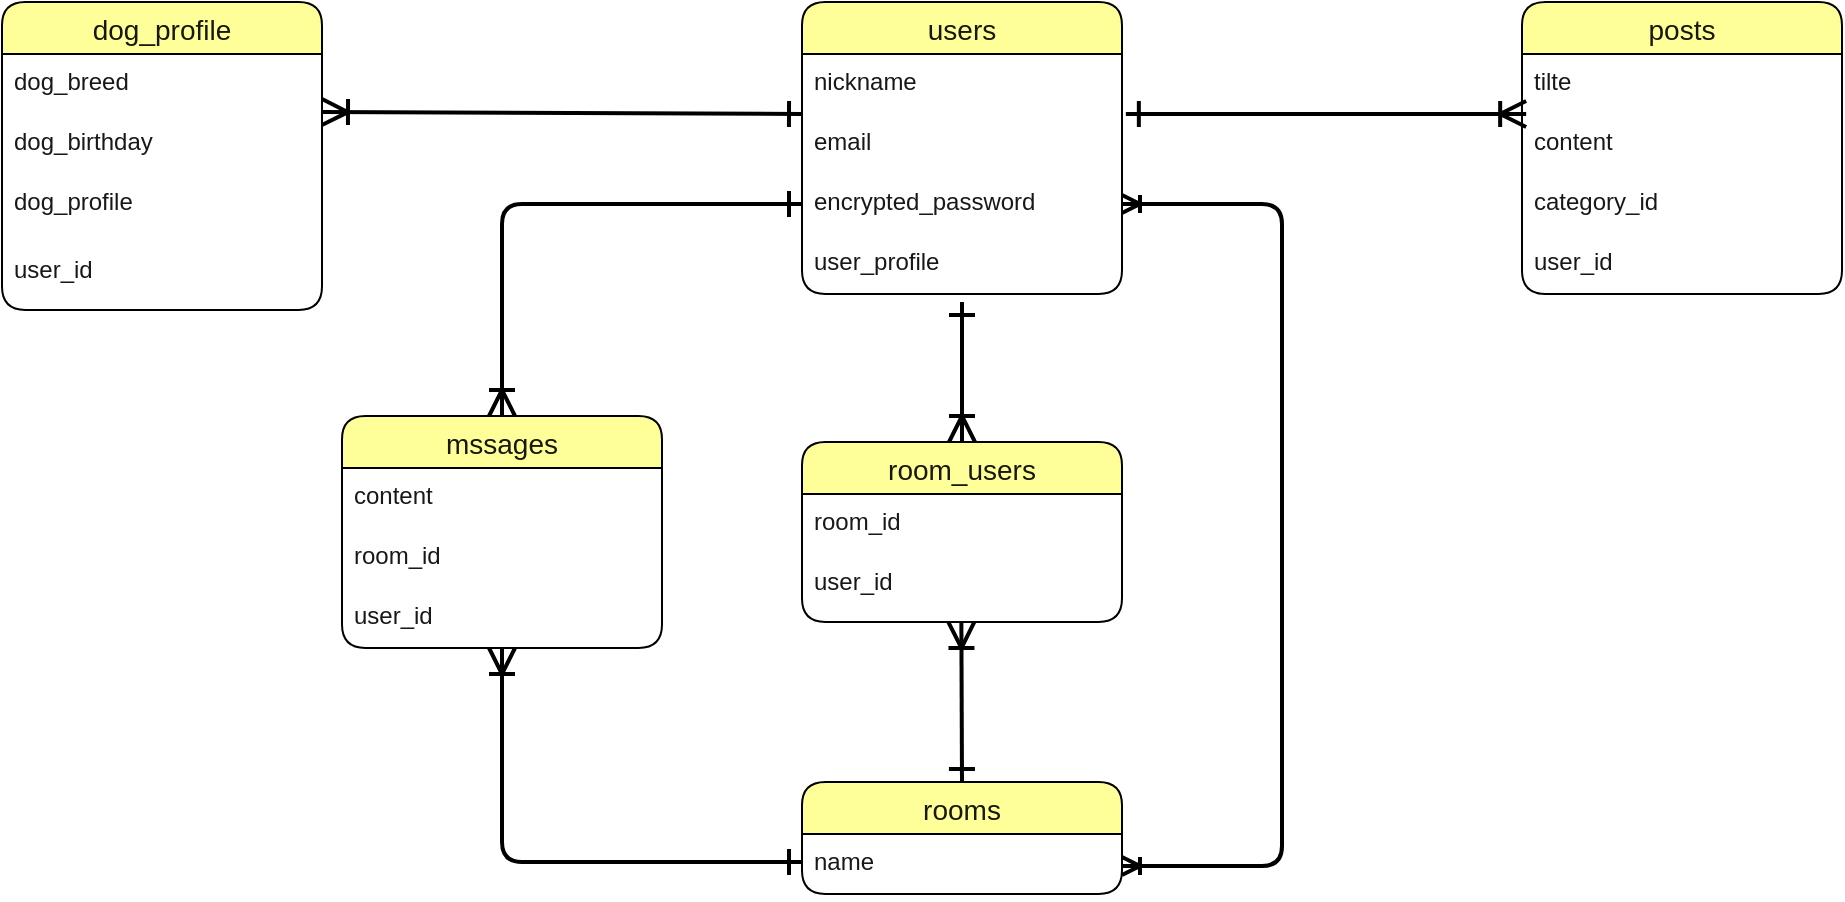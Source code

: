 <mxfile>
    <diagram id="78QDU4euJapSD1326i99" name="ページ1">
        <mxGraphModel dx="1576" dy="576" grid="1" gridSize="10" guides="1" tooltips="1" connect="1" arrows="1" fold="1" page="1" pageScale="1" pageWidth="827" pageHeight="1169" background="#ffffff" math="0" shadow="0">
            <root>
                <mxCell id="0"/>
                <mxCell id="1" parent="0"/>
                <mxCell id="2" value="posts" style="swimlane;fontStyle=0;childLayout=stackLayout;horizontal=1;startSize=26;horizontalStack=0;resizeParent=1;resizeParentMax=0;resizeLast=0;collapsible=1;marginBottom=0;align=center;fontSize=14;rounded=1;fontColor=#000000;labelBackgroundColor=none;textOpacity=90;labelBorderColor=none;fillColor=#FFFF99;" parent="1" vertex="1">
                    <mxGeometry x="480" y="40" width="160" height="146" as="geometry"/>
                </mxCell>
                <mxCell id="3" value="tilte" style="text;strokeColor=none;fillColor=none;spacingLeft=4;spacingRight=4;overflow=hidden;rotatable=0;points=[[0,0.5],[1,0.5]];portConstraint=eastwest;fontSize=12;rounded=1;fontColor=#000000;labelBackgroundColor=none;textOpacity=90;labelBorderColor=none;" parent="2" vertex="1">
                    <mxGeometry y="26" width="160" height="30" as="geometry"/>
                </mxCell>
                <mxCell id="4" value="content" style="text;strokeColor=none;fillColor=none;spacingLeft=4;spacingRight=4;overflow=hidden;rotatable=0;points=[[0,0.5],[1,0.5]];portConstraint=eastwest;fontSize=12;rounded=1;fontColor=#000000;labelBackgroundColor=none;textOpacity=90;labelBorderColor=none;" parent="2" vertex="1">
                    <mxGeometry y="56" width="160" height="30" as="geometry"/>
                </mxCell>
                <mxCell id="5" value="category_id" style="text;strokeColor=none;fillColor=none;spacingLeft=4;spacingRight=4;overflow=hidden;rotatable=0;points=[[0,0.5],[1,0.5]];portConstraint=eastwest;fontSize=12;rounded=1;fontColor=#000000;labelBackgroundColor=none;textOpacity=90;labelBorderColor=none;" parent="2" vertex="1">
                    <mxGeometry y="86" width="160" height="30" as="geometry"/>
                </mxCell>
                <mxCell id="7" value="user_id" style="text;strokeColor=none;fillColor=none;spacingLeft=4;spacingRight=4;overflow=hidden;rotatable=0;points=[[0,0.5],[1,0.5]];portConstraint=eastwest;fontSize=12;rounded=1;fontColor=#000000;labelBackgroundColor=none;textOpacity=90;labelBorderColor=none;" parent="2" vertex="1">
                    <mxGeometry y="116" width="160" height="30" as="geometry"/>
                </mxCell>
                <mxCell id="8" value="users" style="swimlane;fontStyle=0;childLayout=stackLayout;horizontal=1;startSize=26;horizontalStack=0;resizeParent=1;resizeParentMax=0;resizeLast=0;collapsible=1;marginBottom=0;align=center;fontSize=14;rounded=1;fillColor=#FFFF99;fontColor=#000000;labelBackgroundColor=none;textOpacity=90;labelBorderColor=none;" parent="1" vertex="1">
                    <mxGeometry x="120" y="40" width="160" height="146" as="geometry"/>
                </mxCell>
                <mxCell id="9" value="nickname" style="text;strokeColor=none;fillColor=none;spacingLeft=4;spacingRight=4;overflow=hidden;rotatable=0;points=[[0,0.5],[1,0.5]];portConstraint=eastwest;fontSize=12;rounded=1;fontColor=#000000;labelBackgroundColor=none;textOpacity=90;labelBorderColor=none;" parent="8" vertex="1">
                    <mxGeometry y="26" width="160" height="30" as="geometry"/>
                </mxCell>
                <mxCell id="10" value="email" style="text;strokeColor=none;fillColor=none;spacingLeft=4;spacingRight=4;overflow=hidden;rotatable=0;points=[[0,0.5],[1,0.5]];portConstraint=eastwest;fontSize=12;rounded=1;fontColor=#000000;labelBackgroundColor=none;textOpacity=90;labelBorderColor=none;" parent="8" vertex="1">
                    <mxGeometry y="56" width="160" height="30" as="geometry"/>
                </mxCell>
                <mxCell id="11" value="encrypted_password" style="text;strokeColor=none;fillColor=none;spacingLeft=4;spacingRight=4;overflow=hidden;rotatable=0;points=[[0,0.5],[1,0.5]];portConstraint=eastwest;fontSize=12;rounded=1;fontColor=#000000;labelBackgroundColor=none;textOpacity=90;labelBorderColor=none;" parent="8" vertex="1">
                    <mxGeometry y="86" width="160" height="30" as="geometry"/>
                </mxCell>
                <mxCell id="12" value="user_profile" style="text;strokeColor=none;fillColor=none;spacingLeft=4;spacingRight=4;overflow=hidden;rotatable=0;points=[[0,0.5],[1,0.5]];portConstraint=eastwest;fontSize=12;rounded=1;fontColor=#000000;labelBackgroundColor=none;textOpacity=90;labelBorderColor=none;" parent="8" vertex="1">
                    <mxGeometry y="116" width="160" height="30" as="geometry"/>
                </mxCell>
                <mxCell id="17" value="rooms" style="swimlane;fontStyle=0;childLayout=stackLayout;horizontal=1;startSize=26;horizontalStack=0;resizeParent=1;resizeParentMax=0;resizeLast=0;collapsible=1;marginBottom=0;align=center;fontSize=14;rounded=1;fontColor=#000000;labelBackgroundColor=none;textOpacity=90;labelBorderColor=none;fillColor=#FFFF99;" parent="1" vertex="1">
                    <mxGeometry x="120" y="430" width="160" height="56" as="geometry"/>
                </mxCell>
                <mxCell id="18" value="name" style="text;strokeColor=none;fillColor=none;spacingLeft=4;spacingRight=4;overflow=hidden;rotatable=0;points=[[0,0.5],[1,0.5]];portConstraint=eastwest;fontSize=12;rounded=1;fontColor=#000000;labelBackgroundColor=none;textOpacity=90;labelBorderColor=none;" parent="17" vertex="1">
                    <mxGeometry y="26" width="160" height="30" as="geometry"/>
                </mxCell>
                <mxCell id="40" style="edgeStyle=none;html=1;exitX=0;exitY=0.75;exitDx=0;exitDy=0;rounded=1;fontColor=#000000;labelBackgroundColor=none;textOpacity=90;labelBorderColor=none;" parent="17" source="17" target="18" edge="1">
                    <mxGeometry relative="1" as="geometry"/>
                </mxCell>
                <mxCell id="22" value="room_users" style="swimlane;fontStyle=0;childLayout=stackLayout;horizontal=1;startSize=26;horizontalStack=0;resizeParent=1;resizeParentMax=0;resizeLast=0;collapsible=1;marginBottom=0;align=center;fontSize=14;rounded=1;fontColor=#000000;labelBackgroundColor=none;textOpacity=90;labelBorderColor=none;fillStyle=auto;swimlaneFillColor=none;fillColor=#FFFF99;" parent="1" vertex="1">
                    <mxGeometry x="120" y="260" width="160" height="90" as="geometry"/>
                </mxCell>
                <mxCell id="23" value="room_id" style="text;strokeColor=none;fillColor=none;spacingLeft=4;spacingRight=4;overflow=hidden;rotatable=0;points=[[0,0.5],[1,0.5]];portConstraint=eastwest;fontSize=12;rounded=1;fontColor=#000000;labelBackgroundColor=none;textOpacity=90;labelBorderColor=none;" parent="22" vertex="1">
                    <mxGeometry y="26" width="160" height="30" as="geometry"/>
                </mxCell>
                <mxCell id="24" value="user_id" style="text;strokeColor=none;fillColor=none;spacingLeft=4;spacingRight=4;overflow=hidden;rotatable=0;points=[[0,0.5],[1,0.5]];portConstraint=eastwest;fontSize=12;rounded=1;fontColor=#000000;labelBackgroundColor=none;textOpacity=90;labelBorderColor=none;" parent="22" vertex="1">
                    <mxGeometry y="56" width="160" height="34" as="geometry"/>
                </mxCell>
                <mxCell id="27" value="mssages" style="swimlane;fontStyle=0;childLayout=stackLayout;horizontal=1;startSize=26;horizontalStack=0;resizeParent=1;resizeParentMax=0;resizeLast=0;collapsible=1;marginBottom=0;align=center;fontSize=14;rounded=1;fontColor=#000000;labelBackgroundColor=none;textOpacity=90;labelBorderColor=none;fillColor=#FFFF99;" parent="1" vertex="1">
                    <mxGeometry x="-110" y="247" width="160" height="116" as="geometry"/>
                </mxCell>
                <mxCell id="28" value="content" style="text;strokeColor=none;fillColor=none;spacingLeft=4;spacingRight=4;overflow=hidden;rotatable=0;points=[[0,0.5],[1,0.5]];portConstraint=eastwest;fontSize=12;rounded=1;fontColor=#000000;labelBackgroundColor=none;textOpacity=90;labelBorderColor=none;" parent="27" vertex="1">
                    <mxGeometry y="26" width="160" height="30" as="geometry"/>
                </mxCell>
                <mxCell id="29" value="room_id" style="text;strokeColor=none;fillColor=none;spacingLeft=4;spacingRight=4;overflow=hidden;rotatable=0;points=[[0,0.5],[1,0.5]];portConstraint=eastwest;fontSize=12;rounded=1;fontColor=#000000;labelBackgroundColor=none;textOpacity=90;labelBorderColor=none;" parent="27" vertex="1">
                    <mxGeometry y="56" width="160" height="30" as="geometry"/>
                </mxCell>
                <mxCell id="30" value="user_id" style="text;strokeColor=none;fillColor=none;spacingLeft=4;spacingRight=4;overflow=hidden;rotatable=0;points=[[0,0.5],[1,0.5]];portConstraint=eastwest;fontSize=12;rounded=1;fontColor=#000000;labelBackgroundColor=none;textOpacity=90;labelBorderColor=none;" parent="27" vertex="1">
                    <mxGeometry y="86" width="160" height="30" as="geometry"/>
                </mxCell>
                <mxCell id="32" value="" style="fontSize=12;html=1;endArrow=ERoneToMany;entryX=0.013;entryY=0;entryDx=0;entryDy=0;exitX=1.012;exitY=0;exitDx=0;exitDy=0;startArrow=ERone;startFill=0;strokeWidth=2;endSize=10;startSize=10;exitPerimeter=0;entryPerimeter=0;rounded=1;fontColor=#000000;labelBackgroundColor=none;textOpacity=90;labelBorderColor=none;" parent="1" source="10" target="4" edge="1">
                    <mxGeometry width="100" height="100" relative="1" as="geometry">
                        <mxPoint x="360" y="240" as="sourcePoint"/>
                        <mxPoint x="460" y="140" as="targetPoint"/>
                    </mxGeometry>
                </mxCell>
                <mxCell id="33" value="" style="fontSize=12;html=1;endArrow=ERoneToMany;entryX=0.5;entryY=0;entryDx=0;entryDy=0;startArrow=ERone;startFill=0;strokeWidth=2;endSize=10;startSize=10;rounded=1;fontColor=#000000;labelBackgroundColor=none;textOpacity=90;labelBorderColor=none;" parent="1" target="22" edge="1">
                    <mxGeometry width="100" height="100" relative="1" as="geometry">
                        <mxPoint x="200" y="190" as="sourcePoint"/>
                        <mxPoint x="450" y="340" as="targetPoint"/>
                    </mxGeometry>
                </mxCell>
                <mxCell id="34" value="" style="fontSize=12;html=1;endArrow=ERoneToMany;entryX=0.498;entryY=1;entryDx=0;entryDy=0;exitX=0.5;exitY=0;exitDx=0;exitDy=0;startArrow=ERone;startFill=0;strokeWidth=2;endSize=10;startSize=10;entryPerimeter=0;rounded=1;fontColor=#000000;labelBackgroundColor=none;textOpacity=90;labelBorderColor=none;" parent="1" source="17" target="24" edge="1">
                    <mxGeometry width="100" height="100" relative="1" as="geometry">
                        <mxPoint x="300" y="161" as="sourcePoint"/>
                        <mxPoint x="500" y="161" as="targetPoint"/>
                    </mxGeometry>
                </mxCell>
                <mxCell id="35" value="" style="edgeStyle=orthogonalEdgeStyle;fontSize=12;html=1;endArrow=ERoneToMany;startArrow=ERoneToMany;strokeWidth=2;entryX=1;entryY=0.5;entryDx=0;entryDy=0;rounded=1;fontColor=#000000;labelBackgroundColor=none;textOpacity=90;labelBorderColor=none;" parent="1" target="11" edge="1">
                    <mxGeometry width="100" height="100" relative="1" as="geometry">
                        <mxPoint x="280" y="472" as="sourcePoint"/>
                        <mxPoint x="100" y="220" as="targetPoint"/>
                        <Array as="points">
                            <mxPoint x="360" y="472"/>
                            <mxPoint x="360" y="141"/>
                        </Array>
                    </mxGeometry>
                </mxCell>
                <mxCell id="36" value="" style="fontSize=12;html=1;endArrow=ERoneToMany;entryX=0.5;entryY=0;entryDx=0;entryDy=0;startArrow=ERone;startFill=0;strokeWidth=2;endSize=10;startSize=10;edgeStyle=orthogonalEdgeStyle;rounded=1;fontColor=#000000;labelBackgroundColor=none;textOpacity=90;labelBorderColor=none;" parent="1" target="27" edge="1">
                    <mxGeometry width="100" height="100" relative="1" as="geometry">
                        <mxPoint x="120" y="141" as="sourcePoint"/>
                        <mxPoint x="490" y="151" as="targetPoint"/>
                        <Array as="points">
                            <mxPoint x="-30" y="141"/>
                        </Array>
                    </mxGeometry>
                </mxCell>
                <mxCell id="37" value="" style="fontSize=12;html=1;endArrow=ERoneToMany;entryX=0.5;entryY=1;entryDx=0;entryDy=0;startArrow=ERone;startFill=0;strokeWidth=2;endSize=10;startSize=10;edgeStyle=orthogonalEdgeStyle;rounded=1;fontColor=#000000;labelBackgroundColor=none;textOpacity=90;labelBorderColor=none;" parent="1" source="18" target="27" edge="1">
                    <mxGeometry width="100" height="100" relative="1" as="geometry">
                        <mxPoint x="240" y="520" as="sourcePoint"/>
                        <mxPoint x="500" y="161" as="targetPoint"/>
                        <Array as="points">
                            <mxPoint x="-30" y="470"/>
                        </Array>
                    </mxGeometry>
                </mxCell>
                <mxCell id="41" value="dog_profile" style="swimlane;fontStyle=0;childLayout=stackLayout;horizontal=1;startSize=26;horizontalStack=0;resizeParent=1;resizeParentMax=0;resizeLast=0;collapsible=1;marginBottom=0;align=center;fontSize=14;rounded=1;fontColor=#000000;labelBackgroundColor=none;textOpacity=90;labelBorderColor=none;fillColor=#FFFF99;" parent="1" vertex="1">
                    <mxGeometry x="-280" y="40" width="160" height="154" as="geometry"/>
                </mxCell>
                <mxCell id="38" value="dog_breed" style="text;strokeColor=none;fillColor=none;spacingLeft=4;spacingRight=4;overflow=hidden;rotatable=0;points=[[0,0.5],[1,0.5]];portConstraint=eastwest;fontSize=12;rounded=1;fontColor=#000000;labelBackgroundColor=none;textOpacity=90;labelBorderColor=none;" parent="41" vertex="1">
                    <mxGeometry y="26" width="160" height="30" as="geometry"/>
                </mxCell>
                <mxCell id="15" value="dog_birthday" style="text;strokeColor=none;fillColor=none;spacingLeft=4;spacingRight=4;overflow=hidden;rotatable=0;points=[[0,0.5],[1,0.5]];portConstraint=eastwest;fontSize=12;rounded=1;fontColor=#000000;labelBackgroundColor=none;textOpacity=90;labelBorderColor=none;" parent="41" vertex="1">
                    <mxGeometry y="56" width="160" height="30" as="geometry"/>
                </mxCell>
                <mxCell id="13" value="dog_profile" style="text;strokeColor=none;fillColor=none;spacingLeft=4;spacingRight=4;overflow=hidden;rotatable=0;points=[[0,0.5],[1,0.5]];portConstraint=eastwest;fontSize=12;rounded=1;fontColor=#000000;labelBackgroundColor=none;textOpacity=90;labelBorderColor=none;" parent="41" vertex="1">
                    <mxGeometry y="86" width="160" height="34" as="geometry"/>
                </mxCell>
                <mxCell id="45" value="user_id" style="text;strokeColor=none;fillColor=none;spacingLeft=4;spacingRight=4;overflow=hidden;rotatable=0;points=[[0,0.5],[1,0.5]];portConstraint=eastwest;fontSize=12;rounded=1;fontColor=#000000;labelBackgroundColor=none;textOpacity=90;labelBorderColor=none;" parent="41" vertex="1">
                    <mxGeometry y="120" width="160" height="34" as="geometry"/>
                </mxCell>
                <mxCell id="46" value="" style="fontSize=12;html=1;endArrow=ERoneToMany;startArrow=ERone;startFill=0;strokeWidth=2;endSize=10;startSize=10;exitX=0;exitY=0.5;exitDx=0;exitDy=0;rounded=1;fontColor=#000000;labelBackgroundColor=none;textOpacity=90;labelBorderColor=none;" parent="1" edge="1">
                    <mxGeometry width="100" height="100" relative="1" as="geometry">
                        <mxPoint x="120" y="96" as="sourcePoint"/>
                        <mxPoint x="-120" y="95" as="targetPoint"/>
                    </mxGeometry>
                </mxCell>
            </root>
        </mxGraphModel>
    </diagram>
</mxfile>